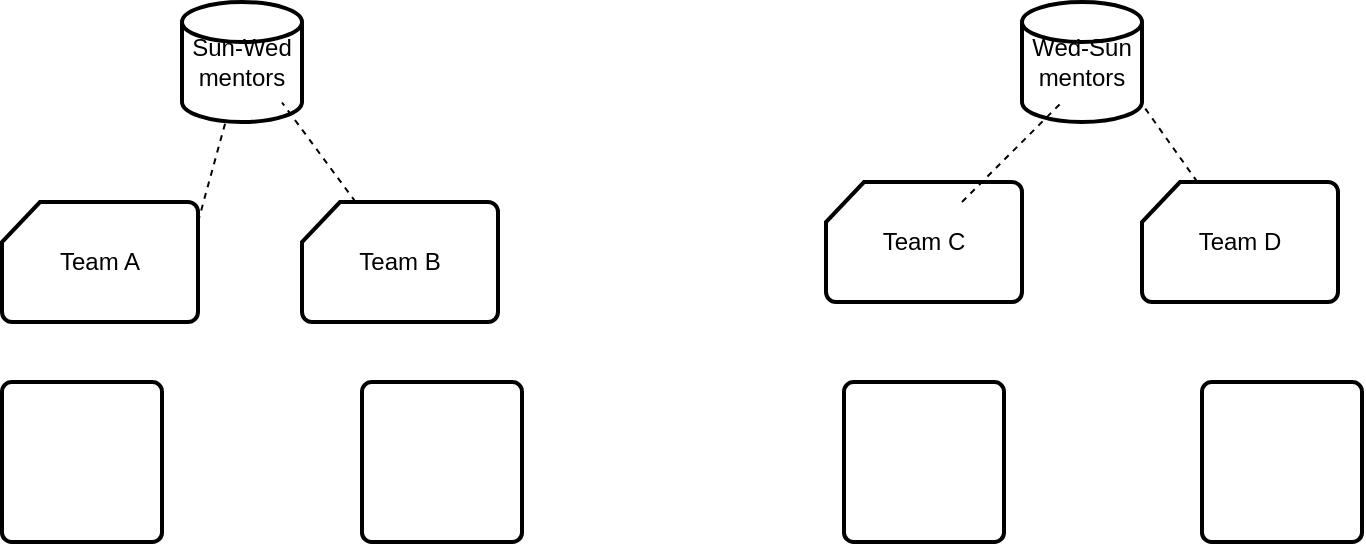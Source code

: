 <mxGraphModel dx="773" dy="848" grid="1" gridSize="10" guides="1" tooltips="1" connect="1" arrows="1" fold="1" page="1" pageScale="1" pageWidth="850" pageHeight="1100" background="#ffffff"><root><mxCell id="0"/><mxCell id="1" parent="0"/><mxCell id="2" value="Team A" style="shape=mxgraph.flowchart.card;whiteSpace=wrap;html=1;fillColor=#ffffff;strokeColor=#000000;strokeWidth=2" vertex="1" parent="1"><mxGeometry x="40" y="150" width="98" height="60" as="geometry"/></mxCell><mxCell id="3" value="Team B" style="shape=mxgraph.flowchart.card;whiteSpace=wrap;html=1;fillColor=#ffffff;strokeColor=#000000;strokeWidth=2" vertex="1" parent="1"><mxGeometry x="190" y="150" width="98" height="60" as="geometry"/></mxCell><mxCell id="4" value="Team C" style="shape=mxgraph.flowchart.card;whiteSpace=wrap;html=1;fillColor=#ffffff;strokeColor=#000000;strokeWidth=2" vertex="1" parent="1"><mxGeometry x="452" y="140" width="98" height="60" as="geometry"/></mxCell><mxCell id="5" value="Team D" style="shape=mxgraph.flowchart.card;whiteSpace=wrap;html=1;fillColor=#ffffff;strokeColor=#000000;strokeWidth=2" vertex="1" parent="1"><mxGeometry x="610" y="140" width="98" height="60" as="geometry"/></mxCell><mxCell id="6" value="Sun-Wed mentors" style="shape=mxgraph.flowchart.database;whiteSpace=wrap;html=1;fillColor=#ffffff;strokeColor=#000000;strokeWidth=2" vertex="1" parent="1"><mxGeometry x="130" y="50" width="60" height="60" as="geometry"/></mxCell><mxCell id="7" value="Wed-Sun mentors" style="shape=mxgraph.flowchart.database;whiteSpace=wrap;html=1;fillColor=#ffffff;strokeColor=#000000;strokeWidth=2" vertex="1" parent="1"><mxGeometry x="550" y="50" width="60" height="60" as="geometry"/></mxCell><mxCell id="11" value="" style="endArrow=none;dashed=1;html=1;" edge="1" parent="1" target="6"><mxGeometry width="50" height="50" relative="1" as="geometry"><mxPoint x="138" y="160" as="sourcePoint"/><mxPoint x="113" y="110" as="targetPoint"/></mxGeometry></mxCell><mxCell id="12" value="" style="endArrow=none;dashed=1;html=1;" edge="1" parent="1" source="3"><mxGeometry width="50" height="50" relative="1" as="geometry"><mxPoint x="263" y="159" as="sourcePoint"/><mxPoint x="180" y="100.239" as="targetPoint"/></mxGeometry></mxCell><mxCell id="13" value="" style="endArrow=none;dashed=1;html=1;" edge="1" parent="1"><mxGeometry width="50" height="50" relative="1" as="geometry"><mxPoint x="520" y="150" as="sourcePoint"/><mxPoint x="570" y="100" as="targetPoint"/></mxGeometry></mxCell><mxCell id="14" value="" style="endArrow=none;dashed=1;html=1;entryX=1;entryY=0.85;entryPerimeter=0;" edge="1" parent="1" source="5" target="7"><mxGeometry width="50" height="50" relative="1" as="geometry"><mxPoint x="610" y="150" as="sourcePoint"/><mxPoint x="650" y="110" as="targetPoint"/></mxGeometry></mxCell><mxCell id="15" value="" style="shape=mxgraph.flowchart.process;whiteSpace=wrap;html=1;fillColor=#ffffff;strokeColor=#000000;strokeWidth=2" vertex="1" parent="1"><mxGeometry x="40" y="240" width="80" height="80" as="geometry"/></mxCell><mxCell id="16" value="" style="shape=mxgraph.flowchart.process;whiteSpace=wrap;html=1;fillColor=#ffffff;strokeColor=#000000;strokeWidth=2" vertex="1" parent="1"><mxGeometry x="220" y="240" width="80" height="80" as="geometry"/></mxCell><mxCell id="17" value="" style="shape=mxgraph.flowchart.process;whiteSpace=wrap;html=1;fillColor=#ffffff;strokeColor=#000000;strokeWidth=2" vertex="1" parent="1"><mxGeometry x="461" y="240" width="80" height="80" as="geometry"/></mxCell><mxCell id="18" value="" style="shape=mxgraph.flowchart.process;whiteSpace=wrap;html=1;fillColor=#ffffff;strokeColor=#000000;strokeWidth=2" vertex="1" parent="1"><mxGeometry x="640" y="240" width="80" height="80" as="geometry"/></mxCell><mxCell id="20" style="edgeStyle=orthogonalEdgeStyle;rounded=0;html=1;exitX=1;exitY=0.85;exitPerimeter=0;entryX=1;entryY=0.85;entryPerimeter=0;jettySize=auto;orthogonalLoop=1;" edge="1" parent="1" source="6" target="6"><mxGeometry relative="1" as="geometry"/></mxCell></root></mxGraphModel>